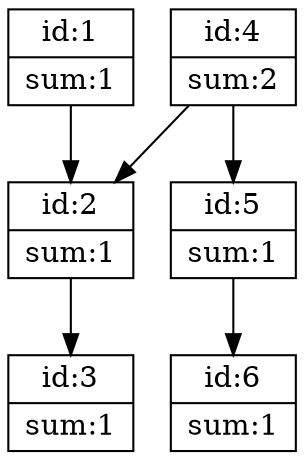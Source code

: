 digraph cheer {
  node [ shape =record ];
  "1" [ pos = "3,-1!", label = "{id:1|sum:1}" ];
  "2" [ pos = "2,-2!", label = "{id:2|sum:1}" ];
  "3" [ pos = "2.5,-3!", label = "{id:3|sum:1}" ];
  "4" [ pos = "5,-1!", label = "{id:4|sum:2}" ];
  "5" [ pos = "6,-2!", label = "{id:5|sum:1}" ];
  "6" [ pos = "6.5,-3!", label = "{id:6|sum:1}" ];
  "1" -> "2";
  "2" -> "3";
  "4" -> "2";
  "4" -> "5";
  "5" -> "6";
}
